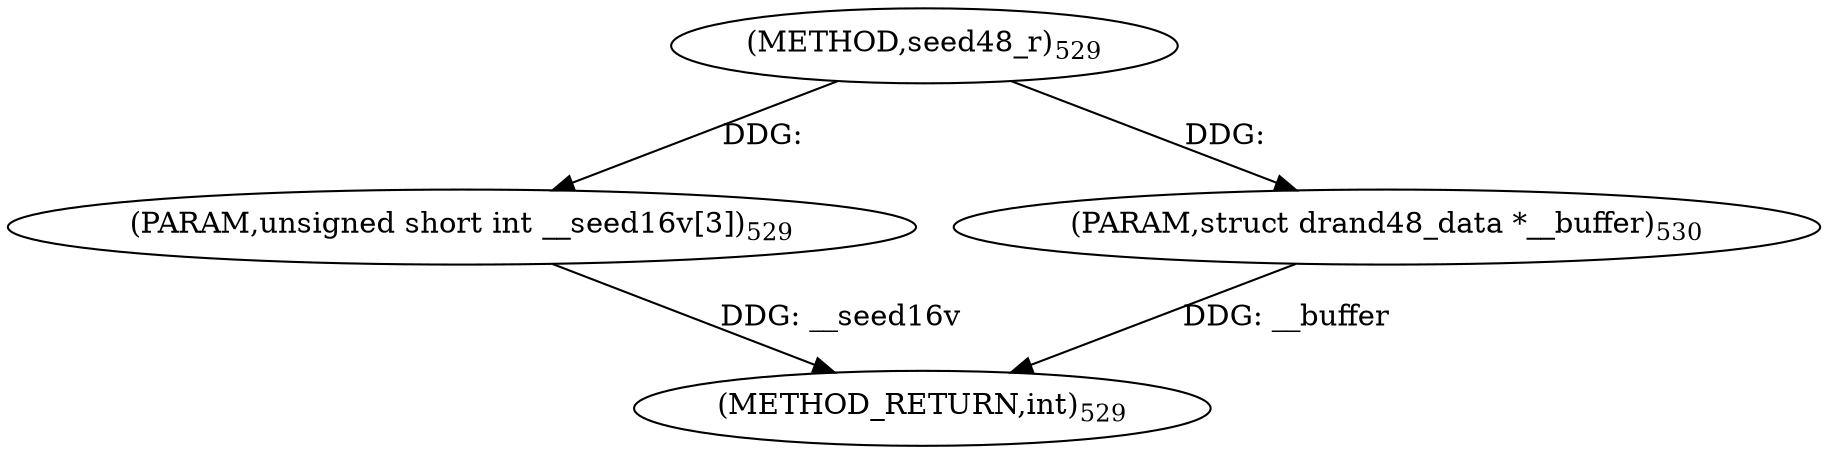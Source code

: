 digraph "seed48_r" {  
"45466" [label = <(METHOD,seed48_r)<SUB>529</SUB>> ]
"45469" [label = <(METHOD_RETURN,int)<SUB>529</SUB>> ]
"45467" [label = <(PARAM,unsigned short int __seed16v[3])<SUB>529</SUB>> ]
"45468" [label = <(PARAM,struct drand48_data *__buffer)<SUB>530</SUB>> ]
  "45467" -> "45469"  [ label = "DDG: __seed16v"] 
  "45468" -> "45469"  [ label = "DDG: __buffer"] 
  "45466" -> "45467"  [ label = "DDG: "] 
  "45466" -> "45468"  [ label = "DDG: "] 
}
